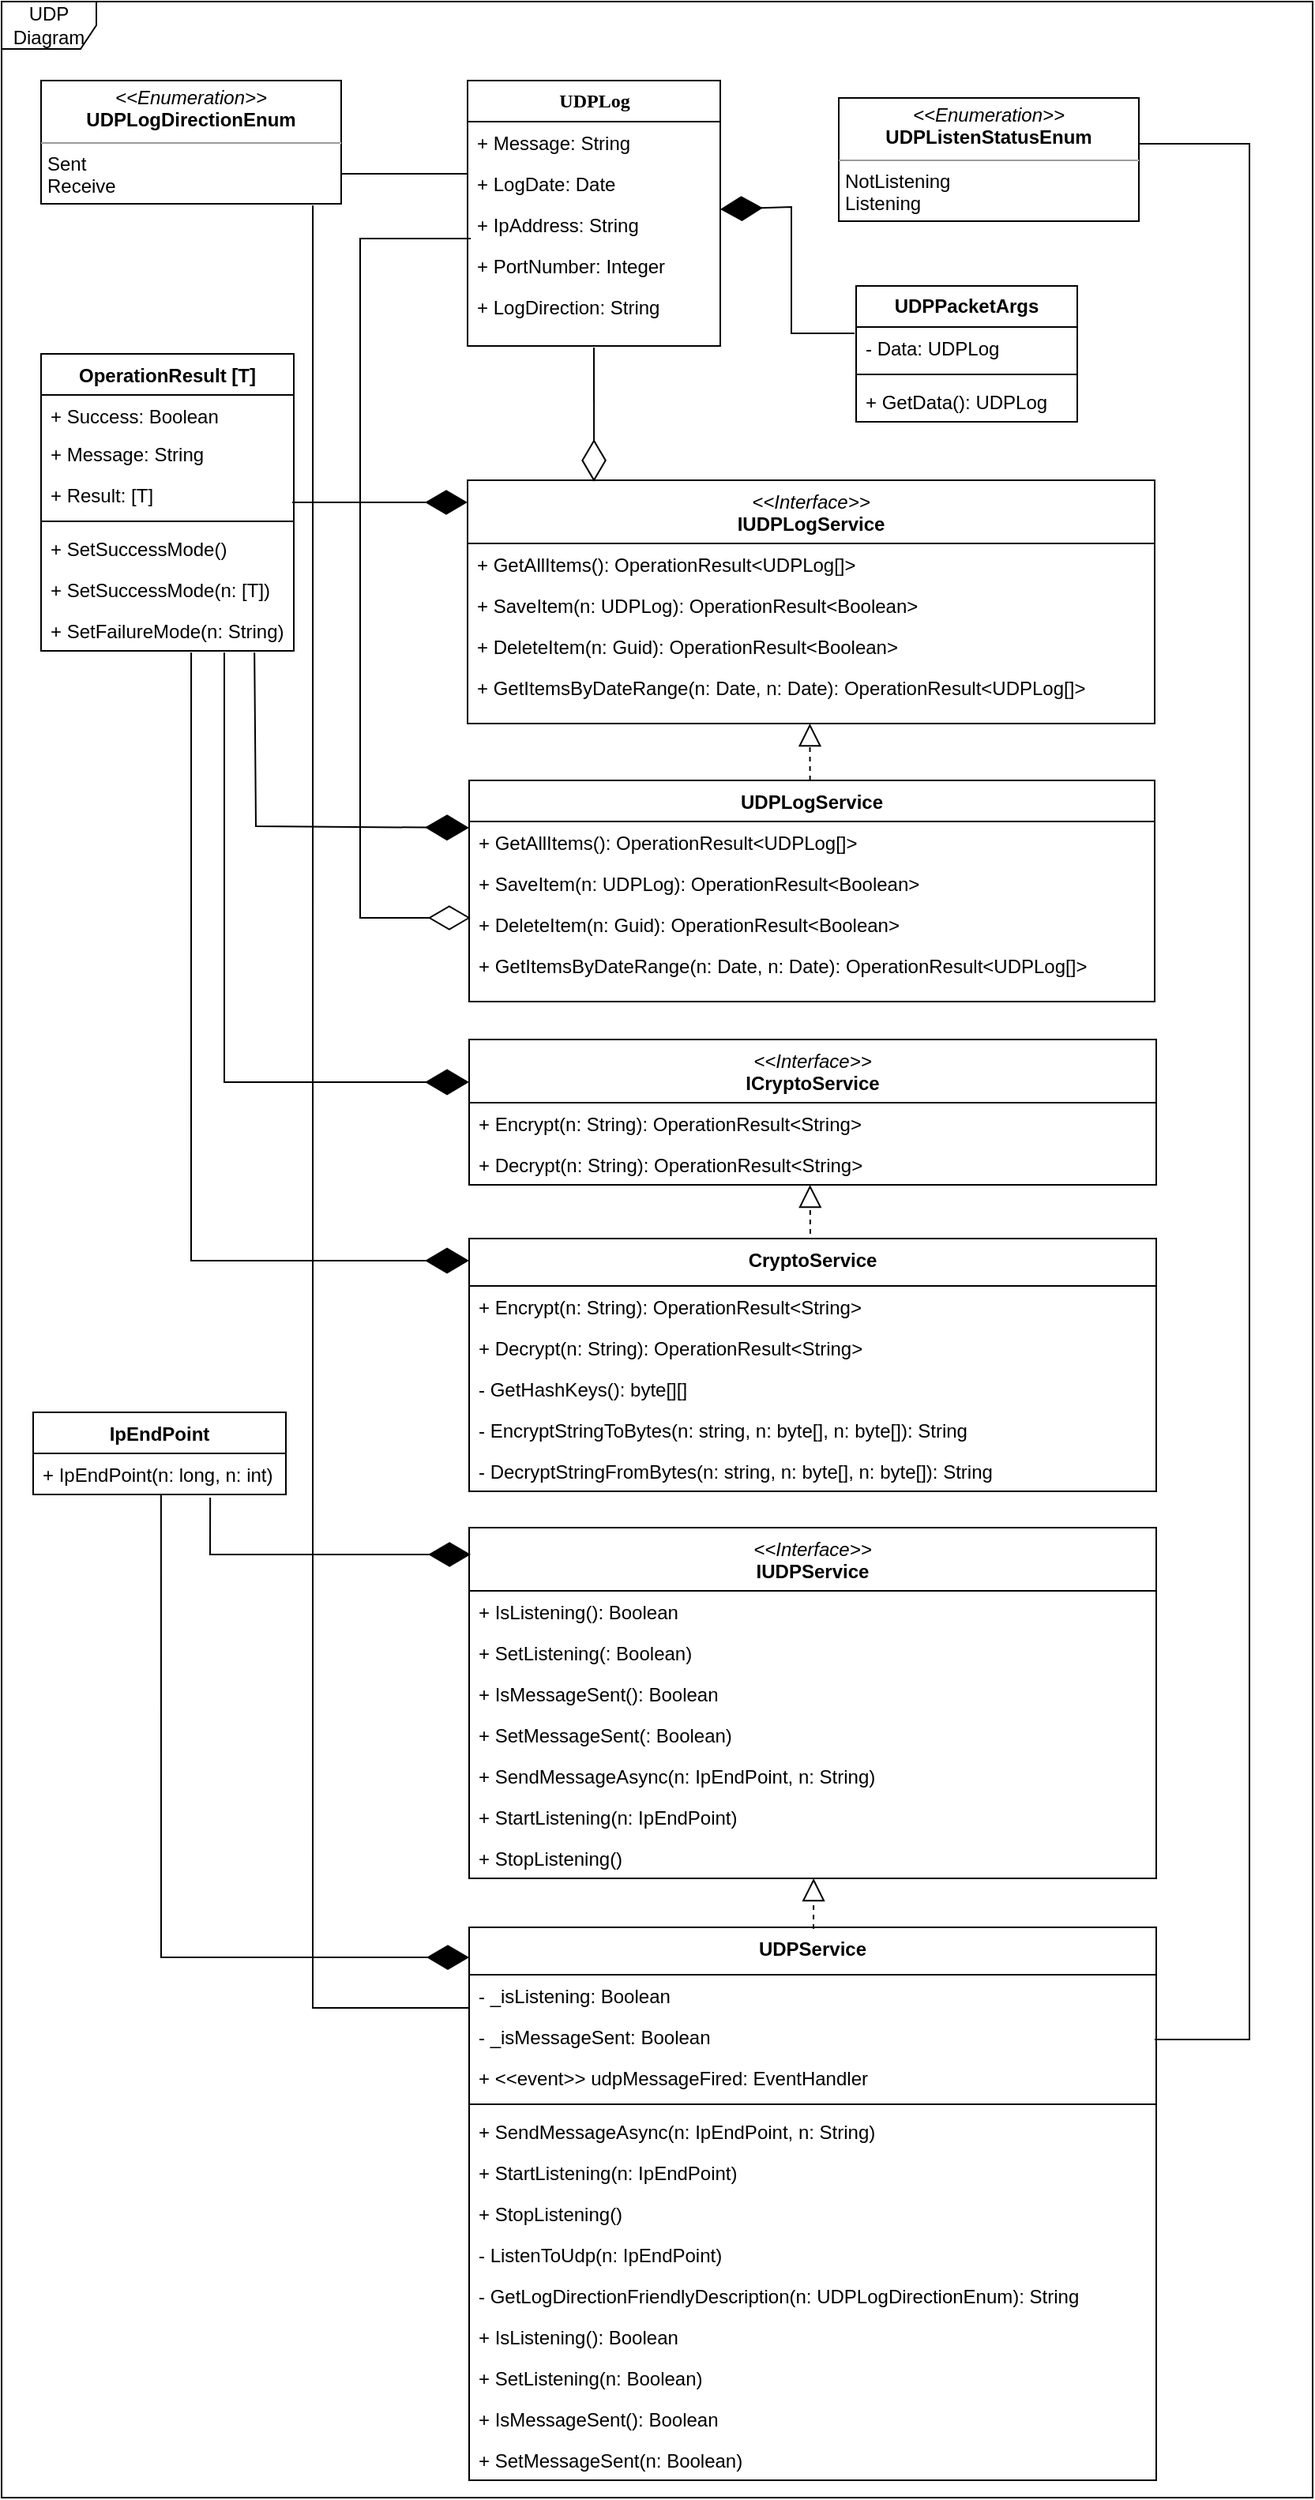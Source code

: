 <mxfile version="22.1.0" type="device">
  <diagram name="Page-1" id="c4acf3e9-155e-7222-9cf6-157b1a14988f">
    <mxGraphModel dx="1434" dy="768" grid="1" gridSize="10" guides="1" tooltips="1" connect="1" arrows="1" fold="1" page="1" pageScale="1" pageWidth="850" pageHeight="1100" background="none" math="0" shadow="0">
      <root>
        <mxCell id="0" />
        <mxCell id="1" parent="0" />
        <mxCell id="17acba5748e5396b-20" value="&lt;b&gt;&lt;font style=&quot;font-size: 12px;&quot;&gt;UDPLog&lt;/font&gt;&lt;/b&gt;" style="swimlane;html=1;fontStyle=0;childLayout=stackLayout;horizontal=1;startSize=26;fillColor=none;horizontalStack=0;resizeParent=1;resizeLast=0;collapsible=1;marginBottom=0;swimlaneFillColor=#ffffff;rounded=0;shadow=0;comic=0;labelBackgroundColor=none;strokeWidth=1;fontFamily=Verdana;fontSize=10;align=center;" parent="1" vertex="1">
          <mxGeometry x="305" y="80" width="160" height="168" as="geometry" />
        </mxCell>
        <mxCell id="17acba5748e5396b-21" value="+&amp;nbsp;Message: String" style="text;html=1;strokeColor=none;fillColor=none;align=left;verticalAlign=top;spacingLeft=4;spacingRight=4;whiteSpace=wrap;overflow=hidden;rotatable=0;points=[[0,0.5],[1,0.5]];portConstraint=eastwest;" parent="17acba5748e5396b-20" vertex="1">
          <mxGeometry y="26" width="160" height="26" as="geometry" />
        </mxCell>
        <mxCell id="17acba5748e5396b-24" value="+&amp;nbsp;LogDate: Date" style="text;html=1;strokeColor=none;fillColor=none;align=left;verticalAlign=top;spacingLeft=4;spacingRight=4;whiteSpace=wrap;overflow=hidden;rotatable=0;points=[[0,0.5],[1,0.5]];portConstraint=eastwest;" parent="17acba5748e5396b-20" vertex="1">
          <mxGeometry y="52" width="160" height="26" as="geometry" />
        </mxCell>
        <mxCell id="17acba5748e5396b-26" value="+&amp;nbsp;IpAddress: String" style="text;html=1;strokeColor=none;fillColor=none;align=left;verticalAlign=top;spacingLeft=4;spacingRight=4;whiteSpace=wrap;overflow=hidden;rotatable=0;points=[[0,0.5],[1,0.5]];portConstraint=eastwest;" parent="17acba5748e5396b-20" vertex="1">
          <mxGeometry y="78" width="160" height="26" as="geometry" />
        </mxCell>
        <mxCell id="dC8le11Tk2wV6vY0VR0e-1" value="+&amp;nbsp;PortNumber: Integer" style="text;html=1;strokeColor=none;fillColor=none;align=left;verticalAlign=top;spacingLeft=4;spacingRight=4;whiteSpace=wrap;overflow=hidden;rotatable=0;points=[[0,0.5],[1,0.5]];portConstraint=eastwest;" parent="17acba5748e5396b-20" vertex="1">
          <mxGeometry y="104" width="160" height="26" as="geometry" />
        </mxCell>
        <mxCell id="dC8le11Tk2wV6vY0VR0e-2" value="+&amp;nbsp;LogDirection: String" style="text;html=1;strokeColor=none;fillColor=none;align=left;verticalAlign=top;spacingLeft=4;spacingRight=4;whiteSpace=wrap;overflow=hidden;rotatable=0;points=[[0,0.5],[1,0.5]];portConstraint=eastwest;" parent="17acba5748e5396b-20" vertex="1">
          <mxGeometry y="130" width="160" height="26" as="geometry" />
        </mxCell>
        <mxCell id="dC8le11Tk2wV6vY0VR0e-6" value="" style="edgeStyle=orthogonalEdgeStyle;rounded=0;orthogonalLoop=1;jettySize=auto;html=1;" parent="1" edge="1">
          <mxGeometry relative="1" as="geometry">
            <mxPoint x="410" y="1029" as="targetPoint" />
          </mxGeometry>
        </mxCell>
        <mxCell id="5d2195bd80daf111-18" value="&lt;p style=&quot;margin:0px;margin-top:4px;text-align:center;&quot;&gt;&lt;i&gt;&amp;lt;&amp;lt;Enumeration&amp;gt;&amp;gt;&lt;/i&gt;&lt;br&gt;&lt;b&gt;UDPLogDirectionEnum&lt;/b&gt;&lt;br&gt;&lt;/p&gt;&lt;hr size=&quot;1&quot;&gt;&lt;p style=&quot;margin:0px;margin-left:4px;&quot;&gt;Sent&lt;br&gt;Receive&lt;/p&gt;" style="verticalAlign=top;align=left;overflow=fill;fontSize=12;fontFamily=Helvetica;html=1;rounded=0;shadow=0;comic=0;labelBackgroundColor=none;strokeWidth=1" parent="1" vertex="1">
          <mxGeometry x="35" y="80" width="190" height="78" as="geometry" />
        </mxCell>
        <mxCell id="dC8le11Tk2wV6vY0VR0e-3" value="" style="line;strokeWidth=1;fillColor=none;align=left;verticalAlign=middle;spacingTop=-1;spacingLeft=3;spacingRight=3;rotatable=0;labelPosition=right;points=[];portConstraint=eastwest;strokeColor=inherit;" parent="1" vertex="1">
          <mxGeometry x="225" y="135" width="80" height="8" as="geometry" />
        </mxCell>
        <mxCell id="dC8le11Tk2wV6vY0VR0e-4" value="&lt;p style=&quot;margin:0px;margin-top:4px;text-align:center;&quot;&gt;&lt;i&gt;&amp;lt;&amp;lt;Enumeration&amp;gt;&amp;gt;&lt;/i&gt;&lt;br&gt;&lt;b&gt;UDPListenStatusEnum&lt;/b&gt;&lt;br&gt;&lt;/p&gt;&lt;hr size=&quot;1&quot;&gt;&lt;p style=&quot;margin:0px;margin-left:4px;&quot;&gt;NotListening&lt;br&gt;Listening&lt;/p&gt;" style="verticalAlign=top;align=left;overflow=fill;fontSize=12;fontFamily=Helvetica;html=1;rounded=0;shadow=0;comic=0;labelBackgroundColor=none;strokeWidth=1" parent="1" vertex="1">
          <mxGeometry x="540" y="91" width="190" height="78" as="geometry" />
        </mxCell>
        <mxCell id="dC8le11Tk2wV6vY0VR0e-7" value="UDP Diagram" style="shape=umlFrame;whiteSpace=wrap;html=1;pointerEvents=0;" parent="1" vertex="1">
          <mxGeometry x="10" y="30" width="830" height="1580" as="geometry" />
        </mxCell>
        <mxCell id="dC8le11Tk2wV6vY0VR0e-8" value="&lt;span style=&quot;font-weight: normal;&quot;&gt;&lt;i&gt;&amp;lt;&amp;lt;Interface&amp;gt;&amp;gt;&lt;/i&gt;&lt;/span&gt;&lt;br&gt;IUDPLogService" style="swimlane;fontStyle=1;align=center;verticalAlign=top;childLayout=stackLayout;horizontal=1;startSize=40;horizontalStack=0;resizeParent=1;resizeParentMax=0;resizeLast=0;collapsible=1;marginBottom=0;whiteSpace=wrap;html=1;" parent="1" vertex="1">
          <mxGeometry x="305" y="333" width="435" height="154" as="geometry" />
        </mxCell>
        <mxCell id="dC8le11Tk2wV6vY0VR0e-11" value="+&amp;nbsp;GetAllItems():&amp;nbsp;OperationResult&amp;lt;UDPLog[]&amp;gt;" style="text;strokeColor=none;fillColor=none;align=left;verticalAlign=top;spacingLeft=4;spacingRight=4;overflow=hidden;rotatable=0;points=[[0,0.5],[1,0.5]];portConstraint=eastwest;whiteSpace=wrap;html=1;" parent="dC8le11Tk2wV6vY0VR0e-8" vertex="1">
          <mxGeometry y="40" width="435" height="26" as="geometry" />
        </mxCell>
        <mxCell id="dC8le11Tk2wV6vY0VR0e-20" value="+&amp;nbsp;SaveItem(n: UDPLog): OperationResult&amp;lt;Boolean&amp;gt;" style="text;strokeColor=none;fillColor=none;align=left;verticalAlign=top;spacingLeft=4;spacingRight=4;overflow=hidden;rotatable=0;points=[[0,0.5],[1,0.5]];portConstraint=eastwest;whiteSpace=wrap;html=1;" parent="dC8le11Tk2wV6vY0VR0e-8" vertex="1">
          <mxGeometry y="66" width="435" height="26" as="geometry" />
        </mxCell>
        <mxCell id="dC8le11Tk2wV6vY0VR0e-21" value="+&amp;nbsp;DeleteItem(n: Guid): OperationResult&amp;lt;Boolean&amp;gt;" style="text;strokeColor=none;fillColor=none;align=left;verticalAlign=top;spacingLeft=4;spacingRight=4;overflow=hidden;rotatable=0;points=[[0,0.5],[1,0.5]];portConstraint=eastwest;whiteSpace=wrap;html=1;" parent="dC8le11Tk2wV6vY0VR0e-8" vertex="1">
          <mxGeometry y="92" width="435" height="26" as="geometry" />
        </mxCell>
        <mxCell id="dC8le11Tk2wV6vY0VR0e-22" value="+&amp;nbsp;GetItemsByDateRange(n: Date, n: Date):&amp;nbsp;OperationResult&amp;lt;UDPLog[]&amp;gt;" style="text;strokeColor=none;fillColor=none;align=left;verticalAlign=top;spacingLeft=4;spacingRight=4;overflow=hidden;rotatable=0;points=[[0,0.5],[1,0.5]];portConstraint=eastwest;whiteSpace=wrap;html=1;rotation=0;" parent="dC8le11Tk2wV6vY0VR0e-8" vertex="1">
          <mxGeometry y="118" width="435" height="36" as="geometry" />
        </mxCell>
        <mxCell id="dC8le11Tk2wV6vY0VR0e-12" value="OperationResult [T]" style="swimlane;fontStyle=1;align=center;verticalAlign=top;childLayout=stackLayout;horizontal=1;startSize=26;horizontalStack=0;resizeParent=1;resizeParentMax=0;resizeLast=0;collapsible=1;marginBottom=0;whiteSpace=wrap;html=1;" parent="1" vertex="1">
          <mxGeometry x="35" y="253" width="160" height="188" as="geometry" />
        </mxCell>
        <mxCell id="dC8le11Tk2wV6vY0VR0e-13" value="+ Success: Boolean" style="text;strokeColor=none;fillColor=none;align=left;verticalAlign=top;spacingLeft=4;spacingRight=4;overflow=hidden;rotatable=0;points=[[0,0.5],[1,0.5]];portConstraint=eastwest;whiteSpace=wrap;html=1;" parent="dC8le11Tk2wV6vY0VR0e-12" vertex="1">
          <mxGeometry y="26" width="160" height="24" as="geometry" />
        </mxCell>
        <mxCell id="dC8le11Tk2wV6vY0VR0e-17" value="+ Message: String" style="text;strokeColor=none;fillColor=none;align=left;verticalAlign=top;spacingLeft=4;spacingRight=4;overflow=hidden;rotatable=0;points=[[0,0.5],[1,0.5]];portConstraint=eastwest;whiteSpace=wrap;html=1;" parent="dC8le11Tk2wV6vY0VR0e-12" vertex="1">
          <mxGeometry y="50" width="160" height="26" as="geometry" />
        </mxCell>
        <mxCell id="dC8le11Tk2wV6vY0VR0e-16" value="+ Result: [T]" style="text;strokeColor=none;fillColor=none;align=left;verticalAlign=top;spacingLeft=4;spacingRight=4;overflow=hidden;rotatable=0;points=[[0,0.5],[1,0.5]];portConstraint=eastwest;whiteSpace=wrap;html=1;" parent="dC8le11Tk2wV6vY0VR0e-12" vertex="1">
          <mxGeometry y="76" width="160" height="26" as="geometry" />
        </mxCell>
        <mxCell id="dC8le11Tk2wV6vY0VR0e-14" value="" style="line;strokeWidth=1;fillColor=none;align=left;verticalAlign=middle;spacingTop=-1;spacingLeft=3;spacingRight=3;rotatable=0;labelPosition=right;points=[];portConstraint=eastwest;strokeColor=inherit;" parent="dC8le11Tk2wV6vY0VR0e-12" vertex="1">
          <mxGeometry y="102" width="160" height="8" as="geometry" />
        </mxCell>
        <mxCell id="dC8le11Tk2wV6vY0VR0e-15" value="+&amp;nbsp;SetSuccessMode()" style="text;strokeColor=none;fillColor=none;align=left;verticalAlign=top;spacingLeft=4;spacingRight=4;overflow=hidden;rotatable=0;points=[[0,0.5],[1,0.5]];portConstraint=eastwest;whiteSpace=wrap;html=1;rotation=0;" parent="dC8le11Tk2wV6vY0VR0e-12" vertex="1">
          <mxGeometry y="110" width="160" height="26" as="geometry" />
        </mxCell>
        <mxCell id="dC8le11Tk2wV6vY0VR0e-18" value="+&amp;nbsp;SetSuccessMode(n: [T])" style="text;strokeColor=none;fillColor=none;align=left;verticalAlign=top;spacingLeft=4;spacingRight=4;overflow=hidden;rotatable=0;points=[[0,0.5],[1,0.5]];portConstraint=eastwest;whiteSpace=wrap;html=1;rotation=0;" parent="dC8le11Tk2wV6vY0VR0e-12" vertex="1">
          <mxGeometry y="136" width="160" height="26" as="geometry" />
        </mxCell>
        <mxCell id="dC8le11Tk2wV6vY0VR0e-19" value="+&amp;nbsp;SetFailureMode(n: String)" style="text;strokeColor=none;fillColor=none;align=left;verticalAlign=top;spacingLeft=4;spacingRight=4;overflow=hidden;rotatable=0;points=[[0,0.5],[1,0.5]];portConstraint=eastwest;whiteSpace=wrap;html=1;rotation=0;" parent="dC8le11Tk2wV6vY0VR0e-12" vertex="1">
          <mxGeometry y="162" width="160" height="26" as="geometry" />
        </mxCell>
        <mxCell id="dC8le11Tk2wV6vY0VR0e-23" value="UDPLogService" style="swimlane;fontStyle=1;align=center;verticalAlign=top;childLayout=stackLayout;horizontal=1;startSize=26;horizontalStack=0;resizeParent=1;resizeParentMax=0;resizeLast=0;collapsible=1;marginBottom=0;whiteSpace=wrap;html=1;rotation=0;" parent="1" vertex="1">
          <mxGeometry x="306" y="523" width="434" height="140" as="geometry">
            <mxRectangle x="305" y="450" width="130" height="30" as="alternateBounds" />
          </mxGeometry>
        </mxCell>
        <mxCell id="dC8le11Tk2wV6vY0VR0e-24" value="+&amp;nbsp;GetAllItems():&amp;nbsp;OperationResult&amp;lt;UDPLog[]&amp;gt;" style="text;strokeColor=none;fillColor=none;align=left;verticalAlign=top;spacingLeft=4;spacingRight=4;overflow=hidden;rotatable=0;points=[[0,0.5],[1,0.5]];portConstraint=eastwest;whiteSpace=wrap;html=1;" parent="dC8le11Tk2wV6vY0VR0e-23" vertex="1">
          <mxGeometry y="26" width="434" height="26" as="geometry" />
        </mxCell>
        <mxCell id="dC8le11Tk2wV6vY0VR0e-25" value="+&amp;nbsp;SaveItem(n: UDPLog): OperationResult&amp;lt;Boolean&amp;gt;" style="text;strokeColor=none;fillColor=none;align=left;verticalAlign=top;spacingLeft=4;spacingRight=4;overflow=hidden;rotatable=0;points=[[0,0.5],[1,0.5]];portConstraint=eastwest;whiteSpace=wrap;html=1;" parent="dC8le11Tk2wV6vY0VR0e-23" vertex="1">
          <mxGeometry y="52" width="434" height="26" as="geometry" />
        </mxCell>
        <mxCell id="dC8le11Tk2wV6vY0VR0e-26" value="+&amp;nbsp;DeleteItem(n: Guid): OperationResult&amp;lt;Boolean&amp;gt;" style="text;strokeColor=none;fillColor=none;align=left;verticalAlign=top;spacingLeft=4;spacingRight=4;overflow=hidden;rotatable=0;points=[[0,0.5],[1,0.5]];portConstraint=eastwest;whiteSpace=wrap;html=1;" parent="dC8le11Tk2wV6vY0VR0e-23" vertex="1">
          <mxGeometry y="78" width="434" height="26" as="geometry" />
        </mxCell>
        <mxCell id="dC8le11Tk2wV6vY0VR0e-27" value="+&amp;nbsp;GetItemsByDateRange(n: Date, n: Date):&amp;nbsp;OperationResult&amp;lt;UDPLog[]&amp;gt;" style="text;strokeColor=none;fillColor=none;align=left;verticalAlign=top;spacingLeft=4;spacingRight=4;overflow=hidden;rotatable=0;points=[[0,0.5],[1,0.5]];portConstraint=eastwest;whiteSpace=wrap;html=1;rotation=0;" parent="dC8le11Tk2wV6vY0VR0e-23" vertex="1">
          <mxGeometry y="104" width="434" height="36" as="geometry" />
        </mxCell>
        <mxCell id="dC8le11Tk2wV6vY0VR0e-36" value="" style="endArrow=diamondThin;endFill=1;endSize=24;html=1;rounded=0;exitX=0.994;exitY=0.923;exitDx=0;exitDy=0;exitPerimeter=0;" parent="1" edge="1">
          <mxGeometry width="160" relative="1" as="geometry">
            <mxPoint x="194.04" y="346.998" as="sourcePoint" />
            <mxPoint x="305" y="347" as="targetPoint" />
          </mxGeometry>
        </mxCell>
        <mxCell id="dC8le11Tk2wV6vY0VR0e-37" value="" style="endArrow=diamondThin;endFill=1;endSize=25;html=1;rounded=0;exitX=0.838;exitY=1.077;exitDx=0;exitDy=0;exitPerimeter=0;" parent="1" edge="1">
          <mxGeometry width="160" relative="1" as="geometry">
            <mxPoint x="170.08" y="442.002" as="sourcePoint" />
            <mxPoint x="306" y="553" as="targetPoint" />
            <Array as="points">
              <mxPoint x="171" y="552" />
            </Array>
          </mxGeometry>
        </mxCell>
        <mxCell id="dC8le11Tk2wV6vY0VR0e-38" value="&lt;span style=&quot;font-weight: normal;&quot;&gt;&lt;i&gt;&amp;lt;&amp;lt;Interface&amp;gt;&amp;gt;&lt;/i&gt;&lt;/span&gt;&lt;br&gt;ICryptoService&lt;br&gt;&lt;br&gt;" style="swimlane;fontStyle=1;align=center;verticalAlign=top;childLayout=stackLayout;horizontal=1;startSize=40;horizontalStack=0;resizeParent=1;resizeParentMax=0;resizeLast=0;collapsible=1;marginBottom=0;whiteSpace=wrap;html=1;" parent="1" vertex="1">
          <mxGeometry x="306" y="687" width="435" height="92" as="geometry" />
        </mxCell>
        <mxCell id="dC8le11Tk2wV6vY0VR0e-39" value="+ Encrypt(n: String):&amp;nbsp;OperationResult&amp;lt;String&amp;gt;" style="text;strokeColor=none;fillColor=none;align=left;verticalAlign=top;spacingLeft=4;spacingRight=4;overflow=hidden;rotatable=0;points=[[0,0.5],[1,0.5]];portConstraint=eastwest;whiteSpace=wrap;html=1;" parent="dC8le11Tk2wV6vY0VR0e-38" vertex="1">
          <mxGeometry y="40" width="435" height="26" as="geometry" />
        </mxCell>
        <mxCell id="dC8le11Tk2wV6vY0VR0e-40" value="+&amp;nbsp;Decrypt(n: String): OperationResult&amp;lt;String&amp;gt;" style="text;strokeColor=none;fillColor=none;align=left;verticalAlign=top;spacingLeft=4;spacingRight=4;overflow=hidden;rotatable=0;points=[[0,0.5],[1,0.5]];portConstraint=eastwest;whiteSpace=wrap;html=1;" parent="dC8le11Tk2wV6vY0VR0e-38" vertex="1">
          <mxGeometry y="66" width="435" height="26" as="geometry" />
        </mxCell>
        <mxCell id="dC8le11Tk2wV6vY0VR0e-46" value="" style="endArrow=diamondThin;endFill=1;endSize=25;html=1;rounded=0;" parent="1" edge="1">
          <mxGeometry width="160" relative="1" as="geometry">
            <mxPoint x="151" y="442" as="sourcePoint" />
            <mxPoint x="306" y="714" as="targetPoint" />
            <Array as="points">
              <mxPoint x="151" y="714" />
            </Array>
          </mxGeometry>
        </mxCell>
        <mxCell id="dC8le11Tk2wV6vY0VR0e-47" value="CryptoService&lt;br&gt;" style="swimlane;fontStyle=1;align=center;verticalAlign=top;childLayout=stackLayout;horizontal=1;startSize=30;horizontalStack=0;resizeParent=1;resizeParentMax=0;resizeLast=0;collapsible=1;marginBottom=0;whiteSpace=wrap;html=1;" parent="1" vertex="1">
          <mxGeometry x="306" y="813" width="435" height="160" as="geometry" />
        </mxCell>
        <mxCell id="R5JA64_OWtJE04sBYSiD-14" value="" style="endArrow=block;dashed=1;endFill=0;endSize=12;html=1;rounded=0;" parent="dC8le11Tk2wV6vY0VR0e-47" edge="1">
          <mxGeometry width="160" relative="1" as="geometry">
            <mxPoint x="216" y="-3" as="sourcePoint" />
            <mxPoint x="215.799" y="-34" as="targetPoint" />
          </mxGeometry>
        </mxCell>
        <mxCell id="dC8le11Tk2wV6vY0VR0e-48" value="+ Encrypt(n: String):&amp;nbsp;OperationResult&amp;lt;String&amp;gt;" style="text;strokeColor=none;fillColor=none;align=left;verticalAlign=top;spacingLeft=4;spacingRight=4;overflow=hidden;rotatable=0;points=[[0,0.5],[1,0.5]];portConstraint=eastwest;whiteSpace=wrap;html=1;" parent="dC8le11Tk2wV6vY0VR0e-47" vertex="1">
          <mxGeometry y="30" width="435" height="26" as="geometry" />
        </mxCell>
        <mxCell id="dC8le11Tk2wV6vY0VR0e-49" value="+&amp;nbsp;Decrypt(n: String): OperationResult&amp;lt;String&amp;gt;" style="text;strokeColor=none;fillColor=none;align=left;verticalAlign=top;spacingLeft=4;spacingRight=4;overflow=hidden;rotatable=0;points=[[0,0.5],[1,0.5]];portConstraint=eastwest;whiteSpace=wrap;html=1;" parent="dC8le11Tk2wV6vY0VR0e-47" vertex="1">
          <mxGeometry y="56" width="435" height="26" as="geometry" />
        </mxCell>
        <mxCell id="R5JA64_OWtJE04sBYSiD-1" value="- GetHashKeys(): byte[][]" style="text;strokeColor=none;fillColor=none;align=left;verticalAlign=top;spacingLeft=4;spacingRight=4;overflow=hidden;rotatable=0;points=[[0,0.5],[1,0.5]];portConstraint=eastwest;whiteSpace=wrap;html=1;" parent="dC8le11Tk2wV6vY0VR0e-47" vertex="1">
          <mxGeometry y="82" width="435" height="26" as="geometry" />
        </mxCell>
        <mxCell id="R5JA64_OWtJE04sBYSiD-2" value="-&amp;nbsp;EncryptStringToBytes(n: string, n: byte[], n: byte[]): String" style="text;strokeColor=none;fillColor=none;align=left;verticalAlign=top;spacingLeft=4;spacingRight=4;overflow=hidden;rotatable=0;points=[[0,0.5],[1,0.5]];portConstraint=eastwest;whiteSpace=wrap;html=1;" parent="dC8le11Tk2wV6vY0VR0e-47" vertex="1">
          <mxGeometry y="108" width="435" height="26" as="geometry" />
        </mxCell>
        <mxCell id="R5JA64_OWtJE04sBYSiD-3" value="- DecryptStringFromBytes(n: string, n: byte[], n: byte[]): String" style="text;strokeColor=none;fillColor=none;align=left;verticalAlign=top;spacingLeft=4;spacingRight=4;overflow=hidden;rotatable=0;points=[[0,0.5],[1,0.5]];portConstraint=eastwest;whiteSpace=wrap;html=1;" parent="dC8le11Tk2wV6vY0VR0e-47" vertex="1">
          <mxGeometry y="134" width="435" height="26" as="geometry" />
        </mxCell>
        <mxCell id="dC8le11Tk2wV6vY0VR0e-50" value="" style="endArrow=diamondThin;endFill=1;endSize=25;html=1;rounded=0;exitX=0.594;exitY=1.038;exitDx=0;exitDy=0;exitPerimeter=0;" parent="1" source="dC8le11Tk2wV6vY0VR0e-19" edge="1">
          <mxGeometry width="160" relative="1" as="geometry">
            <mxPoint x="100" y="553" as="sourcePoint" />
            <mxPoint x="306" y="827" as="targetPoint" />
            <Array as="points">
              <mxPoint x="130" y="827" />
            </Array>
          </mxGeometry>
        </mxCell>
        <mxCell id="dC8le11Tk2wV6vY0VR0e-51" value="&lt;span style=&quot;font-weight: normal;&quot;&gt;&lt;i&gt;&amp;lt;&amp;lt;Interface&amp;gt;&amp;gt;&lt;/i&gt;&lt;/span&gt;&lt;br&gt;IUDPService&lt;br&gt;" style="swimlane;fontStyle=1;align=center;verticalAlign=top;childLayout=stackLayout;horizontal=1;startSize=40;horizontalStack=0;resizeParent=1;resizeParentMax=0;resizeLast=0;collapsible=1;marginBottom=0;whiteSpace=wrap;html=1;" parent="1" vertex="1">
          <mxGeometry x="306" y="996" width="435" height="222" as="geometry" />
        </mxCell>
        <mxCell id="R5JA64_OWtJE04sBYSiD-4" value="+&amp;nbsp;IsListening(): Boolean" style="text;strokeColor=none;fillColor=none;align=left;verticalAlign=top;spacingLeft=4;spacingRight=4;overflow=hidden;rotatable=0;points=[[0,0.5],[1,0.5]];portConstraint=eastwest;whiteSpace=wrap;html=1;" parent="dC8le11Tk2wV6vY0VR0e-51" vertex="1">
          <mxGeometry y="40" width="435" height="26" as="geometry" />
        </mxCell>
        <mxCell id="R5JA64_OWtJE04sBYSiD-5" value="+ SetListening(: Boolean)" style="text;strokeColor=none;fillColor=none;align=left;verticalAlign=top;spacingLeft=4;spacingRight=4;overflow=hidden;rotatable=0;points=[[0,0.5],[1,0.5]];portConstraint=eastwest;whiteSpace=wrap;html=1;" parent="dC8le11Tk2wV6vY0VR0e-51" vertex="1">
          <mxGeometry y="66" width="435" height="26" as="geometry" />
        </mxCell>
        <mxCell id="R5JA64_OWtJE04sBYSiD-6" value="+&amp;nbsp;IsMessageSent(): Boolean" style="text;strokeColor=none;fillColor=none;align=left;verticalAlign=top;spacingLeft=4;spacingRight=4;overflow=hidden;rotatable=0;points=[[0,0.5],[1,0.5]];portConstraint=eastwest;whiteSpace=wrap;html=1;" parent="dC8le11Tk2wV6vY0VR0e-51" vertex="1">
          <mxGeometry y="92" width="435" height="26" as="geometry" />
        </mxCell>
        <mxCell id="R5JA64_OWtJE04sBYSiD-7" value="+&amp;nbsp;SetMessageSent(: Boolean)" style="text;strokeColor=none;fillColor=none;align=left;verticalAlign=top;spacingLeft=4;spacingRight=4;overflow=hidden;rotatable=0;points=[[0,0.5],[1,0.5]];portConstraint=eastwest;whiteSpace=wrap;html=1;" parent="dC8le11Tk2wV6vY0VR0e-51" vertex="1">
          <mxGeometry y="118" width="435" height="26" as="geometry" />
        </mxCell>
        <mxCell id="dC8le11Tk2wV6vY0VR0e-52" value="+&amp;nbsp;SendMessageAsync(n: IpEndPoint, n: String)" style="text;strokeColor=none;fillColor=none;align=left;verticalAlign=top;spacingLeft=4;spacingRight=4;overflow=hidden;rotatable=0;points=[[0,0.5],[1,0.5]];portConstraint=eastwest;whiteSpace=wrap;html=1;" parent="dC8le11Tk2wV6vY0VR0e-51" vertex="1">
          <mxGeometry y="144" width="435" height="26" as="geometry" />
        </mxCell>
        <mxCell id="dC8le11Tk2wV6vY0VR0e-53" value="+&amp;nbsp;StartListening(n: IpEndPoint)" style="text;strokeColor=none;fillColor=none;align=left;verticalAlign=top;spacingLeft=4;spacingRight=4;overflow=hidden;rotatable=0;points=[[0,0.5],[1,0.5]];portConstraint=eastwest;whiteSpace=wrap;html=1;" parent="dC8le11Tk2wV6vY0VR0e-51" vertex="1">
          <mxGeometry y="170" width="435" height="26" as="geometry" />
        </mxCell>
        <mxCell id="dC8le11Tk2wV6vY0VR0e-54" value="+&amp;nbsp;StopListening()" style="text;strokeColor=none;fillColor=none;align=left;verticalAlign=top;spacingLeft=4;spacingRight=4;overflow=hidden;rotatable=0;points=[[0,0.5],[1,0.5]];portConstraint=eastwest;whiteSpace=wrap;html=1;" parent="dC8le11Tk2wV6vY0VR0e-51" vertex="1">
          <mxGeometry y="196" width="435" height="26" as="geometry" />
        </mxCell>
        <mxCell id="dC8le11Tk2wV6vY0VR0e-55" value="UDPService" style="swimlane;fontStyle=1;align=center;verticalAlign=top;childLayout=stackLayout;horizontal=1;startSize=30;horizontalStack=0;resizeParent=1;resizeParentMax=0;resizeLast=0;collapsible=1;marginBottom=0;whiteSpace=wrap;html=1;" parent="1" vertex="1">
          <mxGeometry x="306" y="1249" width="435" height="350" as="geometry" />
        </mxCell>
        <mxCell id="R5JA64_OWtJE04sBYSiD-18" value="" style="endArrow=block;dashed=1;endFill=0;endSize=12;html=1;rounded=0;entryX=0.791;entryY=1;entryDx=0;entryDy=0;entryPerimeter=0;" parent="dC8le11Tk2wV6vY0VR0e-55" edge="1">
          <mxGeometry width="160" relative="1" as="geometry">
            <mxPoint x="218" y="1" as="sourcePoint" />
            <mxPoint x="218.085" y="-31" as="targetPoint" />
          </mxGeometry>
        </mxCell>
        <mxCell id="dC8le11Tk2wV6vY0VR0e-77" value="- _isListening: Boolean" style="text;strokeColor=none;fillColor=none;align=left;verticalAlign=top;spacingLeft=4;spacingRight=4;overflow=hidden;rotatable=0;points=[[0,0.5],[1,0.5]];portConstraint=eastwest;whiteSpace=wrap;html=1;" parent="dC8le11Tk2wV6vY0VR0e-55" vertex="1">
          <mxGeometry y="30" width="435" height="26" as="geometry" />
        </mxCell>
        <mxCell id="dC8le11Tk2wV6vY0VR0e-78" value="- _isMessageSent: Boolean" style="text;strokeColor=none;fillColor=none;align=left;verticalAlign=top;spacingLeft=4;spacingRight=4;overflow=hidden;rotatable=0;points=[[0,0.5],[1,0.5]];portConstraint=eastwest;whiteSpace=wrap;html=1;" parent="dC8le11Tk2wV6vY0VR0e-55" vertex="1">
          <mxGeometry y="56" width="435" height="26" as="geometry" />
        </mxCell>
        <mxCell id="dC8le11Tk2wV6vY0VR0e-79" value="+ &amp;lt;&amp;lt;event&amp;gt;&amp;gt;&amp;nbsp;udpMessageFired:&amp;nbsp;EventHandler" style="text;strokeColor=none;fillColor=none;align=left;verticalAlign=top;spacingLeft=4;spacingRight=4;overflow=hidden;rotatable=0;points=[[0,0.5],[1,0.5]];portConstraint=eastwest;whiteSpace=wrap;html=1;" parent="dC8le11Tk2wV6vY0VR0e-55" vertex="1">
          <mxGeometry y="82" width="435" height="26" as="geometry" />
        </mxCell>
        <mxCell id="dC8le11Tk2wV6vY0VR0e-76" value="" style="line;strokeWidth=1;fillColor=none;align=left;verticalAlign=middle;spacingTop=-1;spacingLeft=3;spacingRight=3;rotatable=0;labelPosition=right;points=[];portConstraint=eastwest;strokeColor=inherit;" parent="dC8le11Tk2wV6vY0VR0e-55" vertex="1">
          <mxGeometry y="108" width="435" height="8" as="geometry" />
        </mxCell>
        <mxCell id="dC8le11Tk2wV6vY0VR0e-68" value="+&amp;nbsp;SendMessageAsync(n: IpEndPoint, n: String)" style="text;strokeColor=none;fillColor=none;align=left;verticalAlign=top;spacingLeft=4;spacingRight=4;overflow=hidden;rotatable=0;points=[[0,0.5],[1,0.5]];portConstraint=eastwest;whiteSpace=wrap;html=1;" parent="dC8le11Tk2wV6vY0VR0e-55" vertex="1">
          <mxGeometry y="116" width="435" height="26" as="geometry" />
        </mxCell>
        <mxCell id="dC8le11Tk2wV6vY0VR0e-57" value="+&amp;nbsp;StartListening(n: IpEndPoint)" style="text;strokeColor=none;fillColor=none;align=left;verticalAlign=top;spacingLeft=4;spacingRight=4;overflow=hidden;rotatable=0;points=[[0,0.5],[1,0.5]];portConstraint=eastwest;whiteSpace=wrap;html=1;" parent="dC8le11Tk2wV6vY0VR0e-55" vertex="1">
          <mxGeometry y="142" width="435" height="26" as="geometry" />
        </mxCell>
        <mxCell id="dC8le11Tk2wV6vY0VR0e-58" value="+&amp;nbsp;StopListening()" style="text;strokeColor=none;fillColor=none;align=left;verticalAlign=top;spacingLeft=4;spacingRight=4;overflow=hidden;rotatable=0;points=[[0,0.5],[1,0.5]];portConstraint=eastwest;whiteSpace=wrap;html=1;" parent="dC8le11Tk2wV6vY0VR0e-55" vertex="1">
          <mxGeometry y="168" width="435" height="26" as="geometry" />
        </mxCell>
        <mxCell id="dC8le11Tk2wV6vY0VR0e-60" value="- ListenToUdp(n: IpEndPoint)" style="text;strokeColor=none;fillColor=none;align=left;verticalAlign=top;spacingLeft=4;spacingRight=4;overflow=hidden;rotatable=0;points=[[0,0.5],[1,0.5]];portConstraint=eastwest;whiteSpace=wrap;html=1;" parent="dC8le11Tk2wV6vY0VR0e-55" vertex="1">
          <mxGeometry y="194" width="435" height="26" as="geometry" />
        </mxCell>
        <mxCell id="drqjO_SEMupSGJhPPajq-1" value="-&amp;nbsp;GetLogDirectionFriendlyDescription(n: UDPLogDirectionEnum): String" style="text;strokeColor=none;fillColor=none;align=left;verticalAlign=top;spacingLeft=4;spacingRight=4;overflow=hidden;rotatable=0;points=[[0,0.5],[1,0.5]];portConstraint=eastwest;whiteSpace=wrap;html=1;" vertex="1" parent="dC8le11Tk2wV6vY0VR0e-55">
          <mxGeometry y="220" width="435" height="26" as="geometry" />
        </mxCell>
        <mxCell id="dC8le11Tk2wV6vY0VR0e-56" value="+&amp;nbsp;IsListening(): Boolean" style="text;strokeColor=none;fillColor=none;align=left;verticalAlign=top;spacingLeft=4;spacingRight=4;overflow=hidden;rotatable=0;points=[[0,0.5],[1,0.5]];portConstraint=eastwest;whiteSpace=wrap;html=1;" parent="dC8le11Tk2wV6vY0VR0e-55" vertex="1">
          <mxGeometry y="246" width="435" height="26" as="geometry" />
        </mxCell>
        <mxCell id="R5JA64_OWtJE04sBYSiD-9" value="+&amp;nbsp;SetListening(n: Boolean)" style="text;strokeColor=none;fillColor=none;align=left;verticalAlign=top;spacingLeft=4;spacingRight=4;overflow=hidden;rotatable=0;points=[[0,0.5],[1,0.5]];portConstraint=eastwest;whiteSpace=wrap;html=1;" parent="dC8le11Tk2wV6vY0VR0e-55" vertex="1">
          <mxGeometry y="272" width="435" height="26" as="geometry" />
        </mxCell>
        <mxCell id="R5JA64_OWtJE04sBYSiD-11" value="+&amp;nbsp;IsMessageSent(): Boolean" style="text;strokeColor=none;fillColor=none;align=left;verticalAlign=top;spacingLeft=4;spacingRight=4;overflow=hidden;rotatable=0;points=[[0,0.5],[1,0.5]];portConstraint=eastwest;whiteSpace=wrap;html=1;" parent="dC8le11Tk2wV6vY0VR0e-55" vertex="1">
          <mxGeometry y="298" width="435" height="26" as="geometry" />
        </mxCell>
        <mxCell id="R5JA64_OWtJE04sBYSiD-12" value="+&amp;nbsp;SetMessageSent(n: Boolean)" style="text;strokeColor=none;fillColor=none;align=left;verticalAlign=top;spacingLeft=4;spacingRight=4;overflow=hidden;rotatable=0;points=[[0,0.5],[1,0.5]];portConstraint=eastwest;whiteSpace=wrap;html=1;" parent="dC8le11Tk2wV6vY0VR0e-55" vertex="1">
          <mxGeometry y="324" width="435" height="26" as="geometry" />
        </mxCell>
        <mxCell id="dC8le11Tk2wV6vY0VR0e-61" value="IpEndPoint" style="swimlane;fontStyle=1;align=center;verticalAlign=top;childLayout=stackLayout;horizontal=1;startSize=26;horizontalStack=0;resizeParent=1;resizeParentMax=0;resizeLast=0;collapsible=1;marginBottom=0;whiteSpace=wrap;html=1;" parent="1" vertex="1">
          <mxGeometry x="30" y="923" width="160" height="52" as="geometry" />
        </mxCell>
        <mxCell id="dC8le11Tk2wV6vY0VR0e-64" value="+ IpEndPoint(n: long, n: int)" style="text;strokeColor=none;fillColor=none;align=left;verticalAlign=top;spacingLeft=4;spacingRight=4;overflow=hidden;rotatable=0;points=[[0,0.5],[1,0.5]];portConstraint=eastwest;whiteSpace=wrap;html=1;" parent="dC8le11Tk2wV6vY0VR0e-61" vertex="1">
          <mxGeometry y="26" width="160" height="26" as="geometry" />
        </mxCell>
        <mxCell id="dC8le11Tk2wV6vY0VR0e-65" value="" style="endArrow=diamondThin;endFill=1;endSize=24;html=1;rounded=0;exitX=0.713;exitY=1.077;exitDx=0;exitDy=0;exitPerimeter=0;entryX=0.007;entryY=0.923;entryDx=0;entryDy=0;entryPerimeter=0;" parent="1" edge="1">
          <mxGeometry width="160" relative="1" as="geometry">
            <mxPoint x="142.08" y="977.002" as="sourcePoint" />
            <mxPoint x="307.045" y="1012.998" as="targetPoint" />
            <Array as="points">
              <mxPoint x="142" y="1013" />
            </Array>
          </mxGeometry>
        </mxCell>
        <mxCell id="dC8le11Tk2wV6vY0VR0e-66" value="" style="endArrow=diamondThin;endFill=1;endSize=24;html=1;rounded=0;entryX=0.007;entryY=0.923;entryDx=0;entryDy=0;entryPerimeter=0;exitX=0.506;exitY=1;exitDx=0;exitDy=0;exitPerimeter=0;" parent="1" source="dC8le11Tk2wV6vY0VR0e-64" edge="1">
          <mxGeometry width="160" relative="1" as="geometry">
            <mxPoint x="111" y="1070" as="sourcePoint" />
            <mxPoint x="305.995" y="1268.008" as="targetPoint" />
            <Array as="points">
              <mxPoint x="111" y="1268.01" />
            </Array>
          </mxGeometry>
        </mxCell>
        <mxCell id="dC8le11Tk2wV6vY0VR0e-80" value="&lt;b&gt;UDPPacketArgs&lt;/b&gt;" style="swimlane;fontStyle=0;childLayout=stackLayout;horizontal=1;startSize=26;fillColor=none;horizontalStack=0;resizeParent=1;resizeParentMax=0;resizeLast=0;collapsible=1;marginBottom=0;whiteSpace=wrap;html=1;" parent="1" vertex="1">
          <mxGeometry x="551" y="210" width="140" height="86" as="geometry" />
        </mxCell>
        <mxCell id="dC8le11Tk2wV6vY0VR0e-81" value="-&amp;nbsp;Data: UDPLog" style="text;strokeColor=none;fillColor=none;align=left;verticalAlign=top;spacingLeft=4;spacingRight=4;overflow=hidden;rotatable=0;points=[[0,0.5],[1,0.5]];portConstraint=eastwest;whiteSpace=wrap;html=1;" parent="dC8le11Tk2wV6vY0VR0e-80" vertex="1">
          <mxGeometry y="26" width="140" height="26" as="geometry" />
        </mxCell>
        <mxCell id="dC8le11Tk2wV6vY0VR0e-84" value="" style="line;strokeWidth=1;fillColor=none;align=left;verticalAlign=middle;spacingTop=-1;spacingLeft=3;spacingRight=3;rotatable=0;labelPosition=right;points=[];portConstraint=eastwest;strokeColor=inherit;" parent="dC8le11Tk2wV6vY0VR0e-80" vertex="1">
          <mxGeometry y="52" width="140" height="8" as="geometry" />
        </mxCell>
        <mxCell id="dC8le11Tk2wV6vY0VR0e-82" value="+&amp;nbsp;GetData(): UDPLog" style="text;strokeColor=none;fillColor=none;align=left;verticalAlign=top;spacingLeft=4;spacingRight=4;overflow=hidden;rotatable=0;points=[[0,0.5],[1,0.5]];portConstraint=eastwest;whiteSpace=wrap;html=1;" parent="dC8le11Tk2wV6vY0VR0e-80" vertex="1">
          <mxGeometry y="60" width="140" height="26" as="geometry" />
        </mxCell>
        <mxCell id="dC8le11Tk2wV6vY0VR0e-92" value="" style="endArrow=none;html=1;rounded=0;" parent="1" edge="1">
          <mxGeometry width="50" height="50" relative="1" as="geometry">
            <mxPoint x="740" y="1320" as="sourcePoint" />
            <mxPoint x="730" y="120" as="targetPoint" />
            <Array as="points">
              <mxPoint x="800" y="1320" />
              <mxPoint x="800" y="120" />
            </Array>
          </mxGeometry>
        </mxCell>
        <mxCell id="R5JA64_OWtJE04sBYSiD-13" value="" style="endArrow=block;dashed=1;endFill=0;endSize=12;html=1;rounded=0;" parent="1" edge="1">
          <mxGeometry width="160" relative="1" as="geometry">
            <mxPoint x="521.809" y="523" as="sourcePoint" />
            <mxPoint x="521.71" y="487" as="targetPoint" />
          </mxGeometry>
        </mxCell>
        <mxCell id="R5JA64_OWtJE04sBYSiD-19" value="" style="endArrow=diamondThin;endFill=0;endSize=24;html=1;rounded=0;entryX=0.184;entryY=0.006;entryDx=0;entryDy=0;entryPerimeter=0;" parent="1" target="dC8le11Tk2wV6vY0VR0e-8" edge="1">
          <mxGeometry width="160" relative="1" as="geometry">
            <mxPoint x="385" y="249" as="sourcePoint" />
            <mxPoint x="385" y="331" as="targetPoint" />
          </mxGeometry>
        </mxCell>
        <mxCell id="R5JA64_OWtJE04sBYSiD-20" value="" style="endArrow=diamondThin;endFill=0;endSize=24;html=1;startSize=18;rounded=0;entryX=0.009;entryY=0.346;entryDx=0;entryDy=0;entryPerimeter=0;" parent="1" edge="1">
          <mxGeometry width="160" relative="1" as="geometry">
            <mxPoint x="307" y="180" as="sourcePoint" />
            <mxPoint x="306.906" y="609.996" as="targetPoint" />
            <Array as="points">
              <mxPoint x="237" y="180" />
              <mxPoint x="237" y="610" />
            </Array>
          </mxGeometry>
        </mxCell>
        <mxCell id="sXu9c0Pq0CxKz-2uLitk-1" value="" style="endArrow=diamondThin;endFill=1;endSize=24;html=1;rounded=0;exitX=-0.007;exitY=0.154;exitDx=0;exitDy=0;exitPerimeter=0;" parent="1" source="dC8le11Tk2wV6vY0VR0e-81" target="17acba5748e5396b-20" edge="1">
          <mxGeometry width="160" relative="1" as="geometry">
            <mxPoint x="570" y="220" as="sourcePoint" />
            <mxPoint x="730" y="220" as="targetPoint" />
            <Array as="points">
              <mxPoint x="510" y="240" />
              <mxPoint x="510" y="160" />
            </Array>
          </mxGeometry>
        </mxCell>
        <mxCell id="drqjO_SEMupSGJhPPajq-2" value="" style="endArrow=none;html=1;rounded=0;entryX=0.916;entryY=1.013;entryDx=0;entryDy=0;entryPerimeter=0;exitX=0.005;exitY=0.808;exitDx=0;exitDy=0;exitPerimeter=0;" edge="1" parent="1">
          <mxGeometry width="50" height="50" relative="1" as="geometry">
            <mxPoint x="306.175" y="1300.008" as="sourcePoint" />
            <mxPoint x="207.04" y="159.014" as="targetPoint" />
            <Array as="points">
              <mxPoint x="207" y="1300" />
            </Array>
          </mxGeometry>
        </mxCell>
      </root>
    </mxGraphModel>
  </diagram>
</mxfile>

